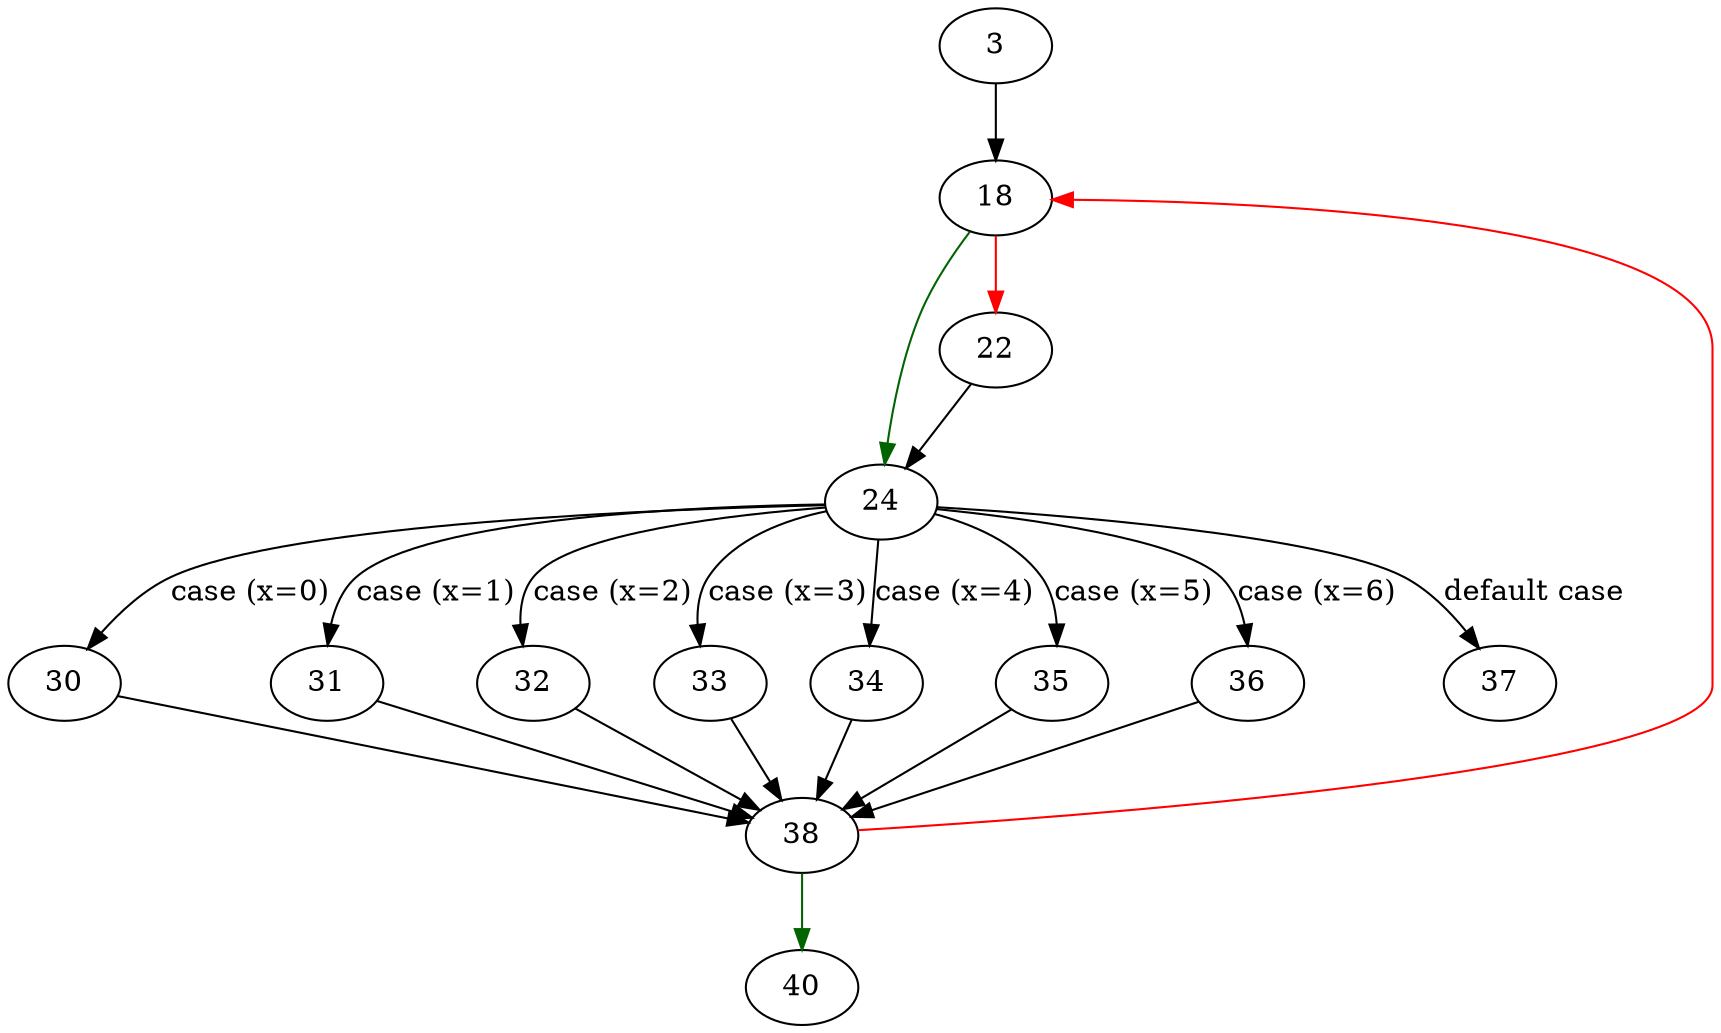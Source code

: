 strict digraph "decode_preserve_arg" {
	// Node definitions.
	3 [entry=true];
	18;
	24;
	22;
	30;
	31;
	32;
	33;
	34;
	35;
	36;
	37;
	38;
	40;

	// Edge definitions.
	3 -> 18;
	18 -> 24 [
		color=darkgreen
		cond=true
	];
	18 -> 22 [
		color=red
		cond=false
	];
	24 -> 30 [
		cond="case (x=0)"
		label="case (x=0)"
	];
	24 -> 31 [
		cond="case (x=1)"
		label="case (x=1)"
	];
	24 -> 32 [
		cond="case (x=2)"
		label="case (x=2)"
	];
	24 -> 33 [
		cond="case (x=3)"
		label="case (x=3)"
	];
	24 -> 34 [
		cond="case (x=4)"
		label="case (x=4)"
	];
	24 -> 35 [
		cond="case (x=5)"
		label="case (x=5)"
	];
	24 -> 36 [
		cond="case (x=6)"
		label="case (x=6)"
	];
	24 -> 37 [
		cond="default case"
		label="default case"
	];
	22 -> 24;
	30 -> 38;
	31 -> 38;
	32 -> 38;
	33 -> 38;
	34 -> 38;
	35 -> 38;
	36 -> 38;
	38 -> 18 [
		color=red
		cond=false
	];
	38 -> 40 [
		color=darkgreen
		cond=true
	];
}